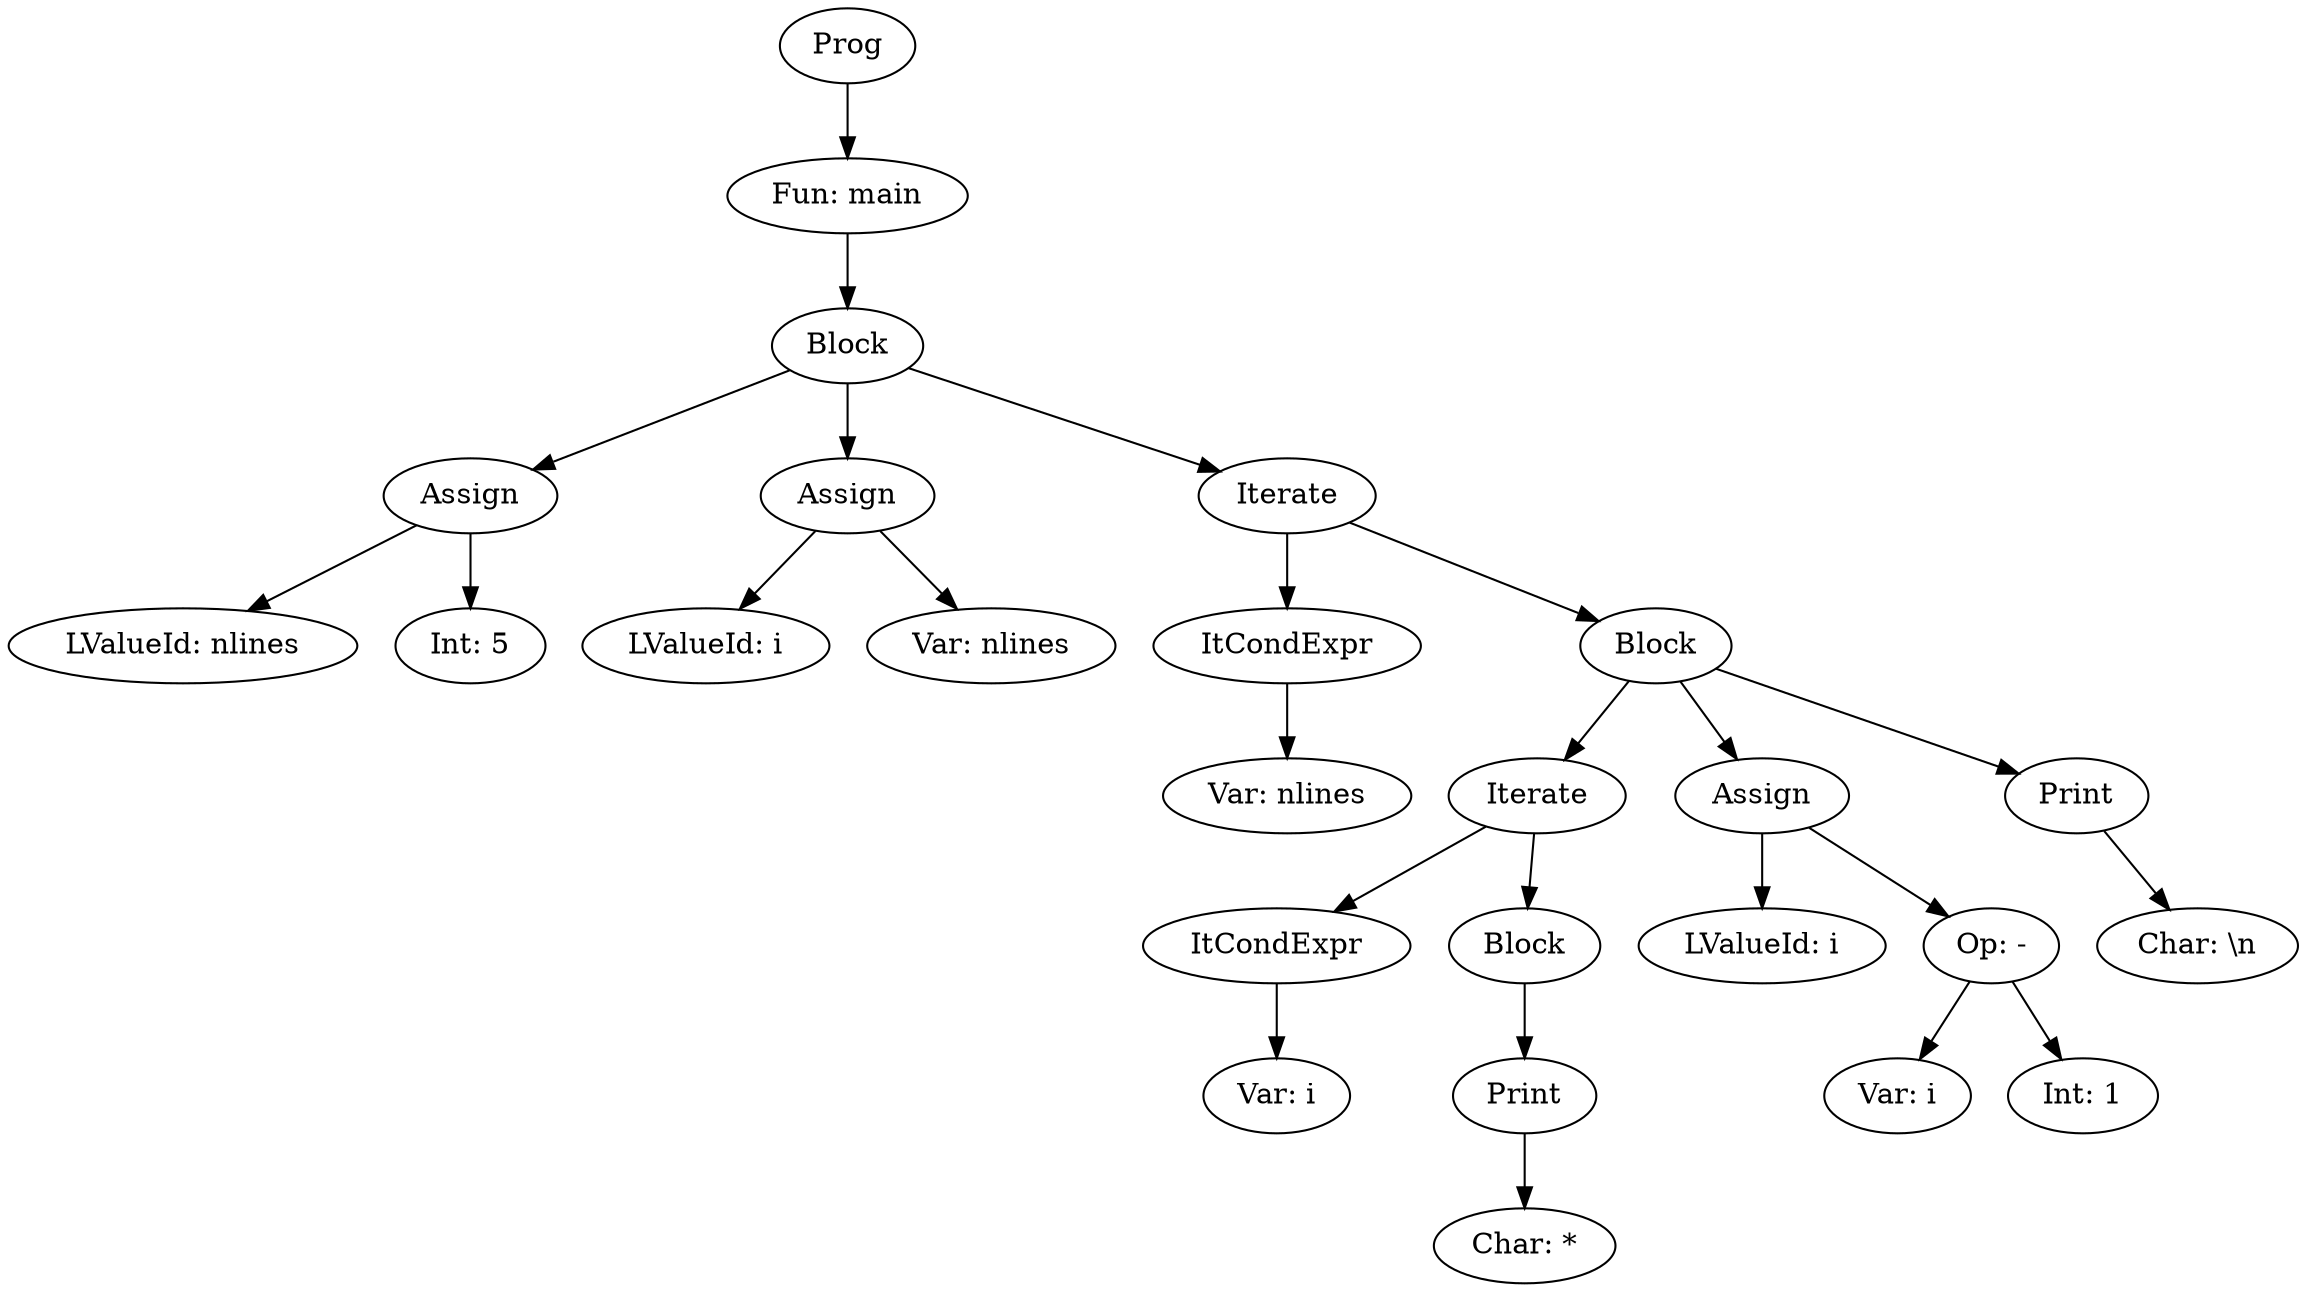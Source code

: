 digraph AST {
"Prog607635164" [label="Prog"];
"Fun1603195447" [label="Fun: main"];
"Prog607635164" -> "Fun1603195447";
"CmdBlock792791759" [label="Block"];
"Fun1603195447" -> "CmdBlock792791759";
"CmdAssign1191747167" [label="Assign"];
"CmdBlock792791759" -> "CmdAssign1191747167";
"LValueId1094834071" [label="LValueId: nlines"];
"CmdAssign1191747167" -> "LValueId1094834071";
"ExpInt1761061602" [label="Int: 5"];
"CmdAssign1191747167" -> "ExpInt1761061602";
"CmdAssign1330106945" [label="Assign"];
"CmdBlock792791759" -> "CmdAssign1330106945";
"LValueId1279149968" [label="LValueId: i"];
"CmdAssign1330106945" -> "LValueId1279149968";
"ExpVar59559151" [label="Var: nlines"];
"CmdAssign1330106945" -> "ExpVar59559151";
"CmdIterate1450821318" [label="Iterate"];
"CmdBlock792791759" -> "CmdIterate1450821318";
"ItCondExpr668849042" [label="ItCondExpr"];
"CmdIterate1450821318" -> "ItCondExpr668849042";
"ExpVar434176574" [label="Var: nlines"];
"ItCondExpr668849042" -> "ExpVar434176574";
"CmdBlock2096057945" [label="Block"];
"CmdIterate1450821318" -> "CmdBlock2096057945";
"CmdIterate1689843956" [label="Iterate"];
"CmdBlock2096057945" -> "CmdIterate1689843956";
"ItCondExpr766572210" [label="ItCondExpr"];
"CmdIterate1689843956" -> "ItCondExpr766572210";
"ExpVar1020391880" [label="Var: i"];
"ItCondExpr766572210" -> "ExpVar1020391880";
"CmdBlock977993101" [label="Block"];
"CmdIterate1689843956" -> "CmdBlock977993101";
"CmdPrint429313384" [label="Print"];
"CmdBlock977993101" -> "CmdPrint429313384";
"ExpChar859417998" [label="Char: *"];
"CmdPrint429313384" -> "ExpChar859417998";
"CmdAssign5592464" [label="Assign"];
"CmdBlock2096057945" -> "CmdAssign5592464";
"LValueId1830712962" [label="LValueId: i"];
"CmdAssign5592464" -> "LValueId1830712962";
"ExpBinOp1112280004" [label="Op: -"];
"CmdAssign5592464" -> "ExpBinOp1112280004";
"ExpVar1013423070" [label="Var: i"];
"ExpBinOp1112280004" -> "ExpVar1013423070";
"ExpInt380936215" [label="Int: 1"];
"ExpBinOp1112280004" -> "ExpInt380936215";
"CmdPrint142638629" [label="Print"];
"CmdBlock2096057945" -> "CmdPrint142638629";
"ExpChar707806938" [label="Char: \\n"];
"CmdPrint142638629" -> "ExpChar707806938";
}
